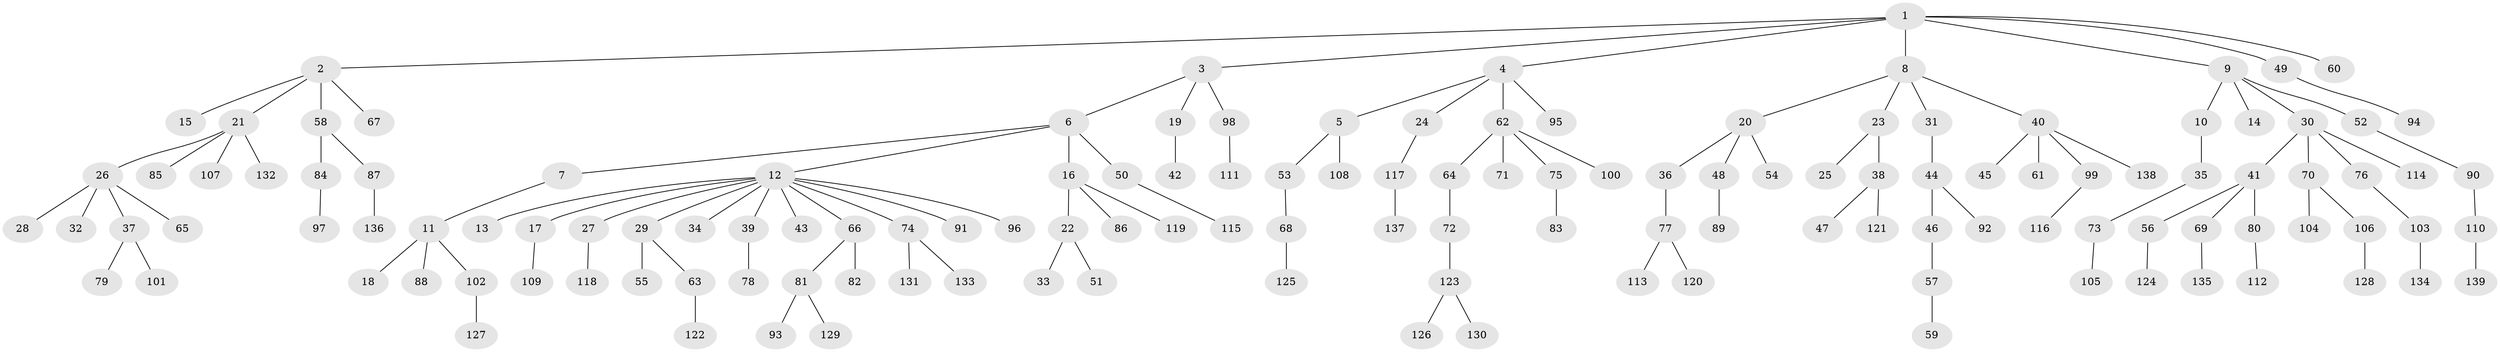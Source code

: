 // Generated by graph-tools (version 1.1) at 2025/26/03/09/25 03:26:23]
// undirected, 139 vertices, 138 edges
graph export_dot {
graph [start="1"]
  node [color=gray90,style=filled];
  1;
  2;
  3;
  4;
  5;
  6;
  7;
  8;
  9;
  10;
  11;
  12;
  13;
  14;
  15;
  16;
  17;
  18;
  19;
  20;
  21;
  22;
  23;
  24;
  25;
  26;
  27;
  28;
  29;
  30;
  31;
  32;
  33;
  34;
  35;
  36;
  37;
  38;
  39;
  40;
  41;
  42;
  43;
  44;
  45;
  46;
  47;
  48;
  49;
  50;
  51;
  52;
  53;
  54;
  55;
  56;
  57;
  58;
  59;
  60;
  61;
  62;
  63;
  64;
  65;
  66;
  67;
  68;
  69;
  70;
  71;
  72;
  73;
  74;
  75;
  76;
  77;
  78;
  79;
  80;
  81;
  82;
  83;
  84;
  85;
  86;
  87;
  88;
  89;
  90;
  91;
  92;
  93;
  94;
  95;
  96;
  97;
  98;
  99;
  100;
  101;
  102;
  103;
  104;
  105;
  106;
  107;
  108;
  109;
  110;
  111;
  112;
  113;
  114;
  115;
  116;
  117;
  118;
  119;
  120;
  121;
  122;
  123;
  124;
  125;
  126;
  127;
  128;
  129;
  130;
  131;
  132;
  133;
  134;
  135;
  136;
  137;
  138;
  139;
  1 -- 2;
  1 -- 3;
  1 -- 4;
  1 -- 8;
  1 -- 9;
  1 -- 49;
  1 -- 60;
  2 -- 15;
  2 -- 21;
  2 -- 58;
  2 -- 67;
  3 -- 6;
  3 -- 19;
  3 -- 98;
  4 -- 5;
  4 -- 24;
  4 -- 62;
  4 -- 95;
  5 -- 53;
  5 -- 108;
  6 -- 7;
  6 -- 12;
  6 -- 16;
  6 -- 50;
  7 -- 11;
  8 -- 20;
  8 -- 23;
  8 -- 31;
  8 -- 40;
  9 -- 10;
  9 -- 14;
  9 -- 30;
  9 -- 52;
  10 -- 35;
  11 -- 18;
  11 -- 88;
  11 -- 102;
  12 -- 13;
  12 -- 17;
  12 -- 27;
  12 -- 29;
  12 -- 34;
  12 -- 39;
  12 -- 43;
  12 -- 66;
  12 -- 74;
  12 -- 91;
  12 -- 96;
  16 -- 22;
  16 -- 86;
  16 -- 119;
  17 -- 109;
  19 -- 42;
  20 -- 36;
  20 -- 48;
  20 -- 54;
  21 -- 26;
  21 -- 85;
  21 -- 107;
  21 -- 132;
  22 -- 33;
  22 -- 51;
  23 -- 25;
  23 -- 38;
  24 -- 117;
  26 -- 28;
  26 -- 32;
  26 -- 37;
  26 -- 65;
  27 -- 118;
  29 -- 55;
  29 -- 63;
  30 -- 41;
  30 -- 70;
  30 -- 76;
  30 -- 114;
  31 -- 44;
  35 -- 73;
  36 -- 77;
  37 -- 79;
  37 -- 101;
  38 -- 47;
  38 -- 121;
  39 -- 78;
  40 -- 45;
  40 -- 61;
  40 -- 99;
  40 -- 138;
  41 -- 56;
  41 -- 69;
  41 -- 80;
  44 -- 46;
  44 -- 92;
  46 -- 57;
  48 -- 89;
  49 -- 94;
  50 -- 115;
  52 -- 90;
  53 -- 68;
  56 -- 124;
  57 -- 59;
  58 -- 84;
  58 -- 87;
  62 -- 64;
  62 -- 71;
  62 -- 75;
  62 -- 100;
  63 -- 122;
  64 -- 72;
  66 -- 81;
  66 -- 82;
  68 -- 125;
  69 -- 135;
  70 -- 104;
  70 -- 106;
  72 -- 123;
  73 -- 105;
  74 -- 131;
  74 -- 133;
  75 -- 83;
  76 -- 103;
  77 -- 113;
  77 -- 120;
  80 -- 112;
  81 -- 93;
  81 -- 129;
  84 -- 97;
  87 -- 136;
  90 -- 110;
  98 -- 111;
  99 -- 116;
  102 -- 127;
  103 -- 134;
  106 -- 128;
  110 -- 139;
  117 -- 137;
  123 -- 126;
  123 -- 130;
}
